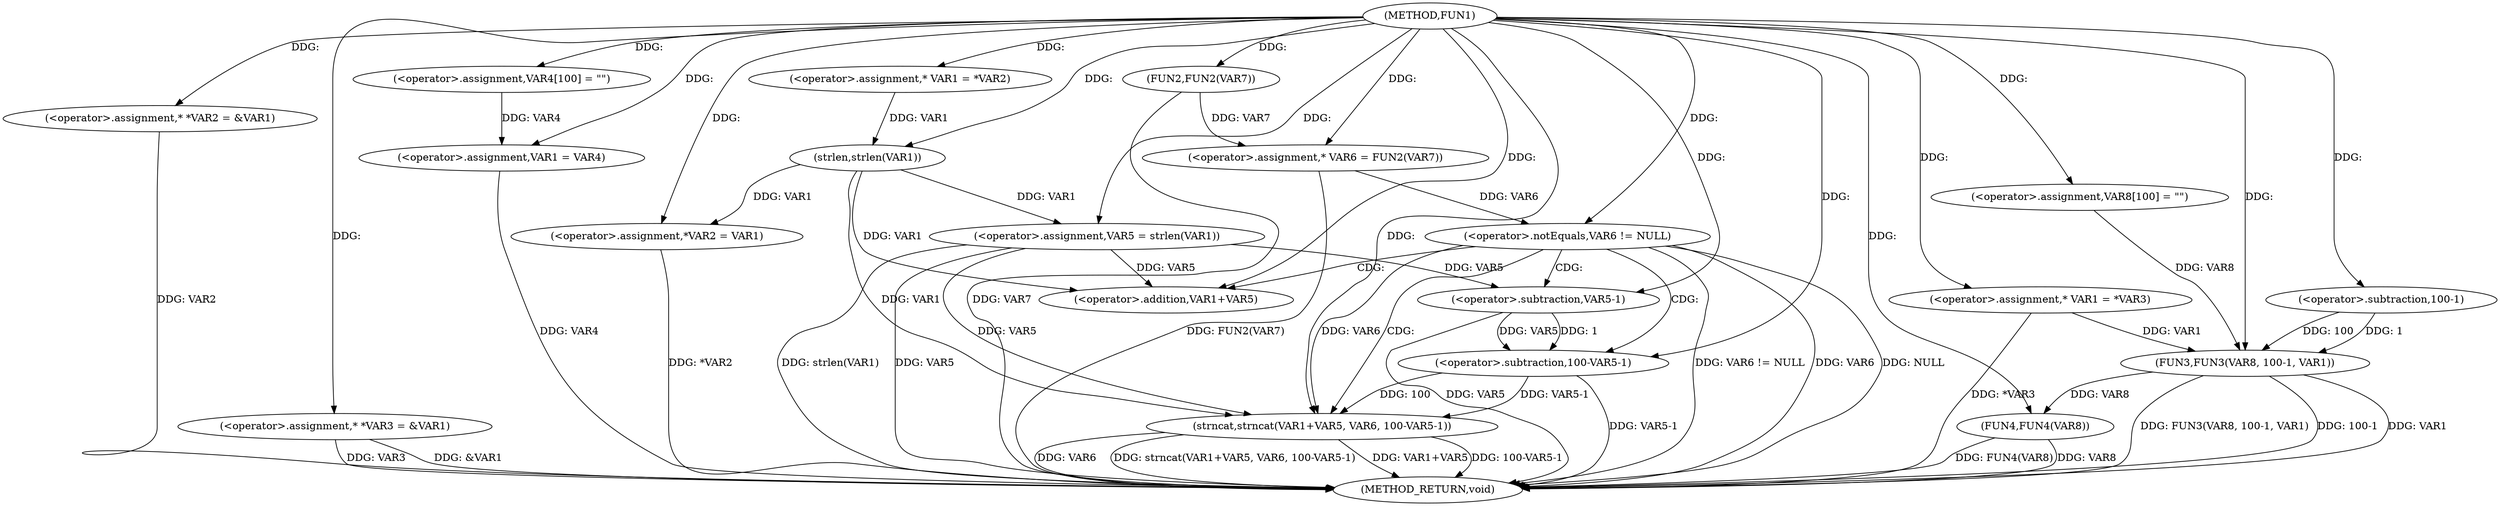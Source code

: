 digraph FUN1 {  
"1000100" [label = "(METHOD,FUN1)" ]
"1000175" [label = "(METHOD_RETURN,void)" ]
"1000104" [label = "(<operator>.assignment,* *VAR2 = &VAR1)" ]
"1000109" [label = "(<operator>.assignment,* *VAR3 = &VAR1)" ]
"1000114" [label = "(<operator>.assignment,VAR4[100] = \"\")" ]
"1000117" [label = "(<operator>.assignment,VAR1 = VAR4)" ]
"1000122" [label = "(<operator>.assignment,* VAR1 = *VAR2)" ]
"1000128" [label = "(<operator>.assignment,VAR5 = strlen(VAR1))" ]
"1000130" [label = "(strlen,strlen(VAR1))" ]
"1000133" [label = "(<operator>.assignment,* VAR6 = FUN2(VAR7))" ]
"1000135" [label = "(FUN2,FUN2(VAR7))" ]
"1000138" [label = "(<operator>.notEquals,VAR6 != NULL)" ]
"1000142" [label = "(strncat,strncat(VAR1+VAR5, VAR6, 100-VAR5-1))" ]
"1000143" [label = "(<operator>.addition,VAR1+VAR5)" ]
"1000147" [label = "(<operator>.subtraction,100-VAR5-1)" ]
"1000149" [label = "(<operator>.subtraction,VAR5-1)" ]
"1000152" [label = "(<operator>.assignment,*VAR2 = VAR1)" ]
"1000158" [label = "(<operator>.assignment,* VAR1 = *VAR3)" ]
"1000164" [label = "(<operator>.assignment,VAR8[100] = \"\")" ]
"1000167" [label = "(FUN3,FUN3(VAR8, 100-1, VAR1))" ]
"1000169" [label = "(<operator>.subtraction,100-1)" ]
"1000173" [label = "(FUN4,FUN4(VAR8))" ]
  "1000167" -> "1000175"  [ label = "DDG: 100-1"] 
  "1000104" -> "1000175"  [ label = "DDG: VAR2"] 
  "1000138" -> "1000175"  [ label = "DDG: VAR6"] 
  "1000147" -> "1000175"  [ label = "DDG: VAR5-1"] 
  "1000152" -> "1000175"  [ label = "DDG: *VAR2"] 
  "1000149" -> "1000175"  [ label = "DDG: VAR5"] 
  "1000117" -> "1000175"  [ label = "DDG: VAR4"] 
  "1000142" -> "1000175"  [ label = "DDG: VAR6"] 
  "1000128" -> "1000175"  [ label = "DDG: strlen(VAR1)"] 
  "1000167" -> "1000175"  [ label = "DDG: VAR1"] 
  "1000142" -> "1000175"  [ label = "DDG: strncat(VAR1+VAR5, VAR6, 100-VAR5-1)"] 
  "1000158" -> "1000175"  [ label = "DDG: *VAR3"] 
  "1000138" -> "1000175"  [ label = "DDG: NULL"] 
  "1000128" -> "1000175"  [ label = "DDG: VAR5"] 
  "1000167" -> "1000175"  [ label = "DDG: FUN3(VAR8, 100-1, VAR1)"] 
  "1000133" -> "1000175"  [ label = "DDG: FUN2(VAR7)"] 
  "1000109" -> "1000175"  [ label = "DDG: VAR3"] 
  "1000173" -> "1000175"  [ label = "DDG: FUN4(VAR8)"] 
  "1000142" -> "1000175"  [ label = "DDG: VAR1+VAR5"] 
  "1000135" -> "1000175"  [ label = "DDG: VAR7"] 
  "1000138" -> "1000175"  [ label = "DDG: VAR6 != NULL"] 
  "1000142" -> "1000175"  [ label = "DDG: 100-VAR5-1"] 
  "1000109" -> "1000175"  [ label = "DDG: &VAR1"] 
  "1000173" -> "1000175"  [ label = "DDG: VAR8"] 
  "1000100" -> "1000104"  [ label = "DDG: "] 
  "1000100" -> "1000109"  [ label = "DDG: "] 
  "1000100" -> "1000114"  [ label = "DDG: "] 
  "1000114" -> "1000117"  [ label = "DDG: VAR4"] 
  "1000100" -> "1000117"  [ label = "DDG: "] 
  "1000100" -> "1000122"  [ label = "DDG: "] 
  "1000130" -> "1000128"  [ label = "DDG: VAR1"] 
  "1000100" -> "1000128"  [ label = "DDG: "] 
  "1000122" -> "1000130"  [ label = "DDG: VAR1"] 
  "1000100" -> "1000130"  [ label = "DDG: "] 
  "1000135" -> "1000133"  [ label = "DDG: VAR7"] 
  "1000100" -> "1000133"  [ label = "DDG: "] 
  "1000100" -> "1000135"  [ label = "DDG: "] 
  "1000133" -> "1000138"  [ label = "DDG: VAR6"] 
  "1000100" -> "1000138"  [ label = "DDG: "] 
  "1000130" -> "1000142"  [ label = "DDG: VAR1"] 
  "1000100" -> "1000142"  [ label = "DDG: "] 
  "1000128" -> "1000142"  [ label = "DDG: VAR5"] 
  "1000130" -> "1000143"  [ label = "DDG: VAR1"] 
  "1000100" -> "1000143"  [ label = "DDG: "] 
  "1000128" -> "1000143"  [ label = "DDG: VAR5"] 
  "1000138" -> "1000142"  [ label = "DDG: VAR6"] 
  "1000147" -> "1000142"  [ label = "DDG: 100"] 
  "1000147" -> "1000142"  [ label = "DDG: VAR5-1"] 
  "1000100" -> "1000147"  [ label = "DDG: "] 
  "1000149" -> "1000147"  [ label = "DDG: VAR5"] 
  "1000149" -> "1000147"  [ label = "DDG: 1"] 
  "1000100" -> "1000149"  [ label = "DDG: "] 
  "1000128" -> "1000149"  [ label = "DDG: VAR5"] 
  "1000130" -> "1000152"  [ label = "DDG: VAR1"] 
  "1000100" -> "1000152"  [ label = "DDG: "] 
  "1000100" -> "1000158"  [ label = "DDG: "] 
  "1000100" -> "1000164"  [ label = "DDG: "] 
  "1000164" -> "1000167"  [ label = "DDG: VAR8"] 
  "1000100" -> "1000167"  [ label = "DDG: "] 
  "1000169" -> "1000167"  [ label = "DDG: 100"] 
  "1000169" -> "1000167"  [ label = "DDG: 1"] 
  "1000100" -> "1000169"  [ label = "DDG: "] 
  "1000158" -> "1000167"  [ label = "DDG: VAR1"] 
  "1000167" -> "1000173"  [ label = "DDG: VAR8"] 
  "1000100" -> "1000173"  [ label = "DDG: "] 
  "1000138" -> "1000142"  [ label = "CDG: "] 
  "1000138" -> "1000147"  [ label = "CDG: "] 
  "1000138" -> "1000143"  [ label = "CDG: "] 
  "1000138" -> "1000149"  [ label = "CDG: "] 
}
